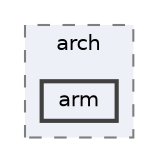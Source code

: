 digraph "runtime/EASTL/include/EASTL/internal/atomic/arch/arm"
{
 // LATEX_PDF_SIZE
  bgcolor="transparent";
  edge [fontname=Helvetica,fontsize=10,labelfontname=Helvetica,labelfontsize=10];
  node [fontname=Helvetica,fontsize=10,shape=box,height=0.2,width=0.4];
  compound=true
  subgraph clusterdir_f479920e4902f337bba00ccd4362764d {
    graph [ bgcolor="#edf0f7", pencolor="grey50", label="arch", fontname=Helvetica,fontsize=10 style="filled,dashed", URL="dir_f479920e4902f337bba00ccd4362764d.html",tooltip=""]
  dir_5bfd67364f862e4539fdd74ffbb8155d [label="arm", fillcolor="#edf0f7", color="grey25", style="filled,bold", URL="dir_5bfd67364f862e4539fdd74ffbb8155d.html",tooltip=""];
  }
}
